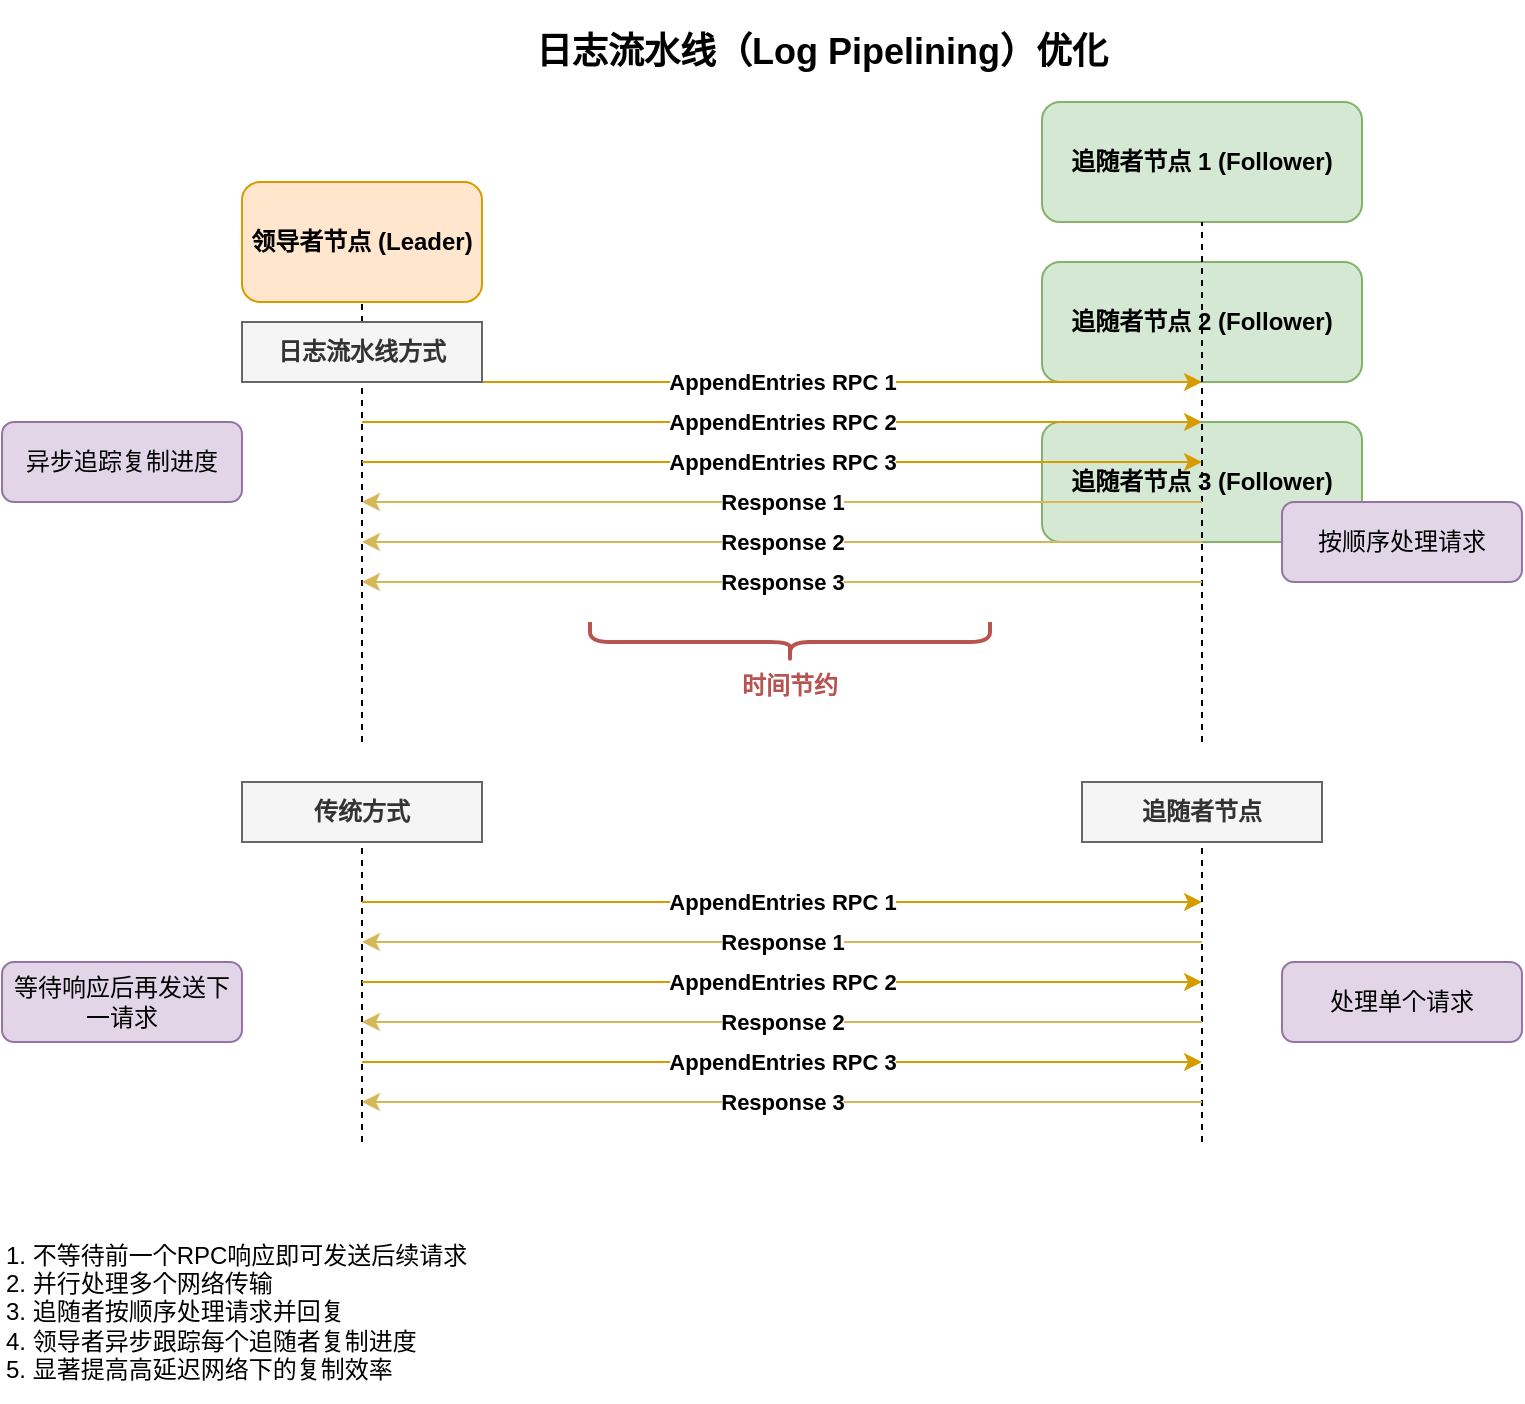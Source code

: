 <mxfile version="27.0.6">
  <diagram name="Log Pipelining" id="cEwv6QGE_8RR6pSS1JHF">
    <mxGraphModel dx="642" dy="660" grid="0" gridSize="10" guides="1" tooltips="1" connect="1" arrows="1" fold="1" page="0" pageScale="1" pageWidth="850" pageHeight="1100" math="0" shadow="0">
      <root>
        <mxCell id="0" />
        <mxCell id="1" parent="0" />
        <mxCell id="tI9Yq3BKOj91rwqoLNJe-1" value="领导者节点 (Leader)" style="rounded=1;whiteSpace=wrap;html=1;fillColor=#ffe6cc;strokeColor=#d79b00;fontStyle=1" vertex="1" parent="1">
          <mxGeometry x="579" y="194" width="120" height="60" as="geometry" />
        </mxCell>
        <mxCell id="tI9Yq3BKOj91rwqoLNJe-2" value="追随者节点 1 (Follower)" style="rounded=1;whiteSpace=wrap;html=1;fillColor=#d5e8d4;strokeColor=#82b366;fontStyle=1" vertex="1" parent="1">
          <mxGeometry x="979" y="154" width="160" height="60" as="geometry" />
        </mxCell>
        <mxCell id="tI9Yq3BKOj91rwqoLNJe-3" value="追随者节点 2 (Follower)" style="rounded=1;whiteSpace=wrap;html=1;fillColor=#d5e8d4;strokeColor=#82b366;fontStyle=1" vertex="1" parent="1">
          <mxGeometry x="979" y="234" width="160" height="60" as="geometry" />
        </mxCell>
        <mxCell id="tI9Yq3BKOj91rwqoLNJe-4" value="追随者节点 3 (Follower)" style="rounded=1;whiteSpace=wrap;html=1;fillColor=#d5e8d4;strokeColor=#82b366;fontStyle=1" vertex="1" parent="1">
          <mxGeometry x="979" y="314" width="160" height="60" as="geometry" />
        </mxCell>
        <mxCell id="tI9Yq3BKOj91rwqoLNJe-5" value="" style="endArrow=none;dashed=1;html=1;rounded=0;" edge="1" parent="1">
          <mxGeometry width="50" height="50" relative="1" as="geometry">
            <mxPoint x="639" y="474" as="sourcePoint" />
            <mxPoint x="639" y="254" as="targetPoint" />
          </mxGeometry>
        </mxCell>
        <mxCell id="tI9Yq3BKOj91rwqoLNJe-6" value="" style="endArrow=none;dashed=1;html=1;rounded=0;" edge="1" parent="1">
          <mxGeometry width="50" height="50" relative="1" as="geometry">
            <mxPoint x="1059" y="474" as="sourcePoint" />
            <mxPoint x="1059" y="214" as="targetPoint" />
          </mxGeometry>
        </mxCell>
        <mxCell id="tI9Yq3BKOj91rwqoLNJe-7" value="" style="endArrow=none;dashed=1;html=1;rounded=0;" edge="1" parent="1">
          <mxGeometry width="50" height="50" relative="1" as="geometry">
            <mxPoint x="1059" y="474" as="sourcePoint" />
            <mxPoint x="1059" y="294" as="targetPoint" />
          </mxGeometry>
        </mxCell>
        <mxCell id="tI9Yq3BKOj91rwqoLNJe-8" value="" style="endArrow=none;dashed=1;html=1;rounded=0;" edge="1" parent="1">
          <mxGeometry width="50" height="50" relative="1" as="geometry">
            <mxPoint x="1059" y="474" as="sourcePoint" />
            <mxPoint x="1059" y="374" as="targetPoint" />
          </mxGeometry>
        </mxCell>
        <mxCell id="tI9Yq3BKOj91rwqoLNJe-9" value="AppendEntries RPC 1" style="endArrow=classic;html=1;rounded=0;fillColor=#ffe6cc;strokeColor=#d79b00;fontStyle=1" edge="1" parent="1">
          <mxGeometry width="50" height="50" relative="1" as="geometry">
            <mxPoint x="639" y="294" as="sourcePoint" />
            <mxPoint x="1059" y="294" as="targetPoint" />
          </mxGeometry>
        </mxCell>
        <mxCell id="tI9Yq3BKOj91rwqoLNJe-10" value="AppendEntries RPC 2" style="endArrow=classic;html=1;rounded=0;fillColor=#ffe6cc;strokeColor=#d79b00;fontStyle=1" edge="1" parent="1">
          <mxGeometry width="50" height="50" relative="1" as="geometry">
            <mxPoint x="639" y="314" as="sourcePoint" />
            <mxPoint x="1059" y="314" as="targetPoint" />
          </mxGeometry>
        </mxCell>
        <mxCell id="tI9Yq3BKOj91rwqoLNJe-11" value="AppendEntries RPC 3" style="endArrow=classic;html=1;rounded=0;fillColor=#ffe6cc;strokeColor=#d79b00;fontStyle=1" edge="1" parent="1">
          <mxGeometry width="50" height="50" relative="1" as="geometry">
            <mxPoint x="639" y="334" as="sourcePoint" />
            <mxPoint x="1059" y="334" as="targetPoint" />
          </mxGeometry>
        </mxCell>
        <mxCell id="tI9Yq3BKOj91rwqoLNJe-12" value="Response 1" style="endArrow=classic;html=1;rounded=0;fillColor=#fff2cc;strokeColor=#d6b656;fontStyle=1" edge="1" parent="1">
          <mxGeometry width="50" height="50" relative="1" as="geometry">
            <mxPoint x="1059" y="354" as="sourcePoint" />
            <mxPoint x="639" y="354" as="targetPoint" />
          </mxGeometry>
        </mxCell>
        <mxCell id="tI9Yq3BKOj91rwqoLNJe-13" value="Response 2" style="endArrow=classic;html=1;rounded=0;fillColor=#fff2cc;strokeColor=#d6b656;fontStyle=1" edge="1" parent="1">
          <mxGeometry width="50" height="50" relative="1" as="geometry">
            <mxPoint x="1059" y="374" as="sourcePoint" />
            <mxPoint x="639" y="374" as="targetPoint" />
          </mxGeometry>
        </mxCell>
        <mxCell id="tI9Yq3BKOj91rwqoLNJe-14" value="Response 3" style="endArrow=classic;html=1;rounded=0;fillColor=#fff2cc;strokeColor=#d6b656;fontStyle=1" edge="1" parent="1">
          <mxGeometry width="50" height="50" relative="1" as="geometry">
            <mxPoint x="1059" y="394" as="sourcePoint" />
            <mxPoint x="639" y="394" as="targetPoint" />
          </mxGeometry>
        </mxCell>
        <mxCell id="tI9Yq3BKOj91rwqoLNJe-15" value="&lt;b&gt;传统方式&lt;/b&gt;" style="rounded=0;whiteSpace=wrap;html=1;fillColor=#f5f5f5;fontColor=#333333;strokeColor=#666666;" vertex="1" parent="1">
          <mxGeometry x="579" y="494" width="120" height="30" as="geometry" />
        </mxCell>
        <mxCell id="tI9Yq3BKOj91rwqoLNJe-16" value="" style="endArrow=none;dashed=1;html=1;rounded=0;" edge="1" parent="1">
          <mxGeometry width="50" height="50" relative="1" as="geometry">
            <mxPoint x="639" y="674" as="sourcePoint" />
            <mxPoint x="639" y="524" as="targetPoint" />
          </mxGeometry>
        </mxCell>
        <mxCell id="tI9Yq3BKOj91rwqoLNJe-17" value="" style="endArrow=none;dashed=1;html=1;rounded=0;" edge="1" parent="1">
          <mxGeometry width="50" height="50" relative="1" as="geometry">
            <mxPoint x="1059" y="674" as="sourcePoint" />
            <mxPoint x="1059" y="524" as="targetPoint" />
          </mxGeometry>
        </mxCell>
        <mxCell id="tI9Yq3BKOj91rwqoLNJe-18" value="AppendEntries RPC 1" style="endArrow=classic;html=1;rounded=0;fillColor=#ffe6cc;strokeColor=#d79b00;fontStyle=1" edge="1" parent="1">
          <mxGeometry width="50" height="50" relative="1" as="geometry">
            <mxPoint x="639" y="554" as="sourcePoint" />
            <mxPoint x="1059" y="554" as="targetPoint" />
          </mxGeometry>
        </mxCell>
        <mxCell id="tI9Yq3BKOj91rwqoLNJe-19" value="Response 1" style="endArrow=classic;html=1;rounded=0;fillColor=#fff2cc;strokeColor=#d6b656;fontStyle=1" edge="1" parent="1">
          <mxGeometry width="50" height="50" relative="1" as="geometry">
            <mxPoint x="1059" y="574" as="sourcePoint" />
            <mxPoint x="639" y="574" as="targetPoint" />
          </mxGeometry>
        </mxCell>
        <mxCell id="tI9Yq3BKOj91rwqoLNJe-20" value="AppendEntries RPC 2" style="endArrow=classic;html=1;rounded=0;fillColor=#ffe6cc;strokeColor=#d79b00;fontStyle=1" edge="1" parent="1">
          <mxGeometry width="50" height="50" relative="1" as="geometry">
            <mxPoint x="639" y="594" as="sourcePoint" />
            <mxPoint x="1059" y="594" as="targetPoint" />
          </mxGeometry>
        </mxCell>
        <mxCell id="tI9Yq3BKOj91rwqoLNJe-21" value="Response 2" style="endArrow=classic;html=1;rounded=0;fillColor=#fff2cc;strokeColor=#d6b656;fontStyle=1" edge="1" parent="1">
          <mxGeometry width="50" height="50" relative="1" as="geometry">
            <mxPoint x="1059" y="614" as="sourcePoint" />
            <mxPoint x="639" y="614" as="targetPoint" />
          </mxGeometry>
        </mxCell>
        <mxCell id="tI9Yq3BKOj91rwqoLNJe-22" value="AppendEntries RPC 3" style="endArrow=classic;html=1;rounded=0;fillColor=#ffe6cc;strokeColor=#d79b00;fontStyle=1" edge="1" parent="1">
          <mxGeometry width="50" height="50" relative="1" as="geometry">
            <mxPoint x="639" y="634" as="sourcePoint" />
            <mxPoint x="1059" y="634" as="targetPoint" />
          </mxGeometry>
        </mxCell>
        <mxCell id="tI9Yq3BKOj91rwqoLNJe-23" value="Response 3" style="endArrow=classic;html=1;rounded=0;fillColor=#fff2cc;strokeColor=#d6b656;fontStyle=1" edge="1" parent="1">
          <mxGeometry width="50" height="50" relative="1" as="geometry">
            <mxPoint x="1059" y="654" as="sourcePoint" />
            <mxPoint x="639" y="654" as="targetPoint" />
          </mxGeometry>
        </mxCell>
        <mxCell id="tI9Yq3BKOj91rwqoLNJe-24" value="&lt;b&gt;日志流水线方式&lt;/b&gt;" style="rounded=0;whiteSpace=wrap;html=1;fillColor=#f5f5f5;fontColor=#333333;strokeColor=#666666;" vertex="1" parent="1">
          <mxGeometry x="579" y="264" width="120" height="30" as="geometry" />
        </mxCell>
        <mxCell id="tI9Yq3BKOj91rwqoLNJe-25" value="&lt;b&gt;追随者节点&lt;/b&gt;" style="rounded=0;whiteSpace=wrap;html=1;fillColor=#f5f5f5;fontColor=#333333;strokeColor=#666666;" vertex="1" parent="1">
          <mxGeometry x="999" y="494" width="120" height="30" as="geometry" />
        </mxCell>
        <mxCell id="tI9Yq3BKOj91rwqoLNJe-26" value="&lt;h2&gt;日志流水线（Log Pipelining）优化&lt;/h2&gt;" style="text;html=1;strokeColor=none;fillColor=none;align=center;verticalAlign=middle;whiteSpace=wrap;rounded=0;" vertex="1" parent="1">
          <mxGeometry x="719" y="114" width="300" height="30" as="geometry" />
        </mxCell>
        <mxCell id="tI9Yq3BKOj91rwqoLNJe-27" value="异步追踪复制进度" style="rounded=1;whiteSpace=wrap;html=1;fillColor=#e1d5e7;strokeColor=#9673a6;" vertex="1" parent="1">
          <mxGeometry x="459" y="314" width="120" height="40" as="geometry" />
        </mxCell>
        <mxCell id="tI9Yq3BKOj91rwqoLNJe-28" value="按顺序处理请求" style="rounded=1;whiteSpace=wrap;html=1;fillColor=#e1d5e7;strokeColor=#9673a6;" vertex="1" parent="1">
          <mxGeometry x="1099" y="354" width="120" height="40" as="geometry" />
        </mxCell>
        <mxCell id="tI9Yq3BKOj91rwqoLNJe-29" value="等待响应后再发送下一请求" style="rounded=1;whiteSpace=wrap;html=1;fillColor=#e1d5e7;strokeColor=#9673a6;" vertex="1" parent="1">
          <mxGeometry x="459" y="584" width="120" height="40" as="geometry" />
        </mxCell>
        <mxCell id="tI9Yq3BKOj91rwqoLNJe-30" value="处理单个请求" style="rounded=1;whiteSpace=wrap;html=1;fillColor=#e1d5e7;strokeColor=#9673a6;" vertex="1" parent="1">
          <mxGeometry x="1099" y="584" width="120" height="40" as="geometry" />
        </mxCell>
        <mxCell id="tI9Yq3BKOj91rwqoLNJe-31" value="" style="shape=curlyBracket;whiteSpace=wrap;html=1;rounded=1;flipH=1;labelPosition=right;verticalLabelPosition=middle;align=left;verticalAlign=middle;rotation=90;fillColor=#f8cecc;strokeColor=#b85450;strokeWidth=2;size=0.5;" vertex="1" parent="1">
          <mxGeometry x="843" y="324" width="20" height="200" as="geometry" />
        </mxCell>
        <mxCell id="tI9Yq3BKOj91rwqoLNJe-32" value="&lt;b&gt;时间节约&lt;/b&gt;" style="text;html=1;strokeColor=none;fillColor=none;align=center;verticalAlign=middle;whiteSpace=wrap;rounded=0;fontColor=#B85450;" vertex="1" parent="1">
          <mxGeometry x="823" y="431" width="60" height="30" as="geometry" />
        </mxCell>
        <mxCell id="tI9Yq3BKOj91rwqoLNJe-33" value="&lt;div align=&quot;left&quot;&gt;1. 不等待前一个RPC响应即可发送后续请求&lt;br&gt;2. 并行处理多个网络传输&lt;br&gt;3. 追随者按顺序处理请求并回复&lt;br&gt;4. 领导者异步跟踪每个追随者复制进度&lt;br&gt;5. 显著提高高延迟网络下的复制效率&lt;/div&gt;" style="text;html=1;strokeColor=none;fillColor=none;align=left;verticalAlign=middle;whiteSpace=wrap;rounded=0;" vertex="1" parent="1">
          <mxGeometry x="459" y="714" width="720" height="90" as="geometry" />
        </mxCell>
      </root>
    </mxGraphModel>
  </diagram>
</mxfile>
